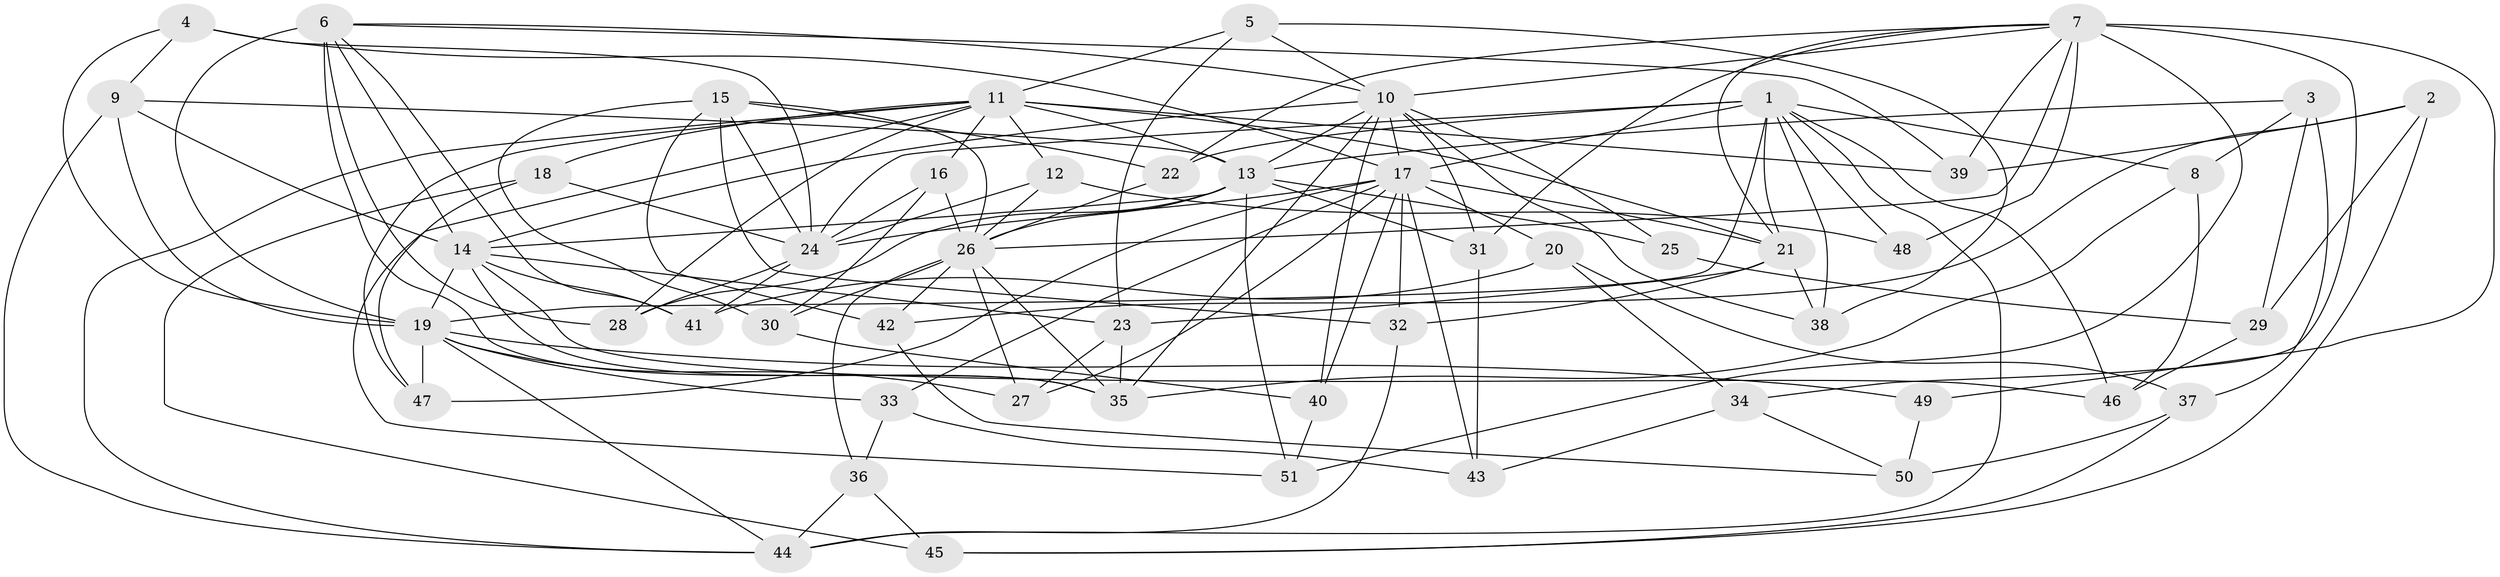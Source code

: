// original degree distribution, {4: 1.0}
// Generated by graph-tools (version 1.1) at 2025/54/03/04/25 22:54:01]
// undirected, 51 vertices, 139 edges
graph export_dot {
  node [color=gray90,style=filled];
  1;
  2;
  3;
  4;
  5;
  6;
  7;
  8;
  9;
  10;
  11;
  12;
  13;
  14;
  15;
  16;
  17;
  18;
  19;
  20;
  21;
  22;
  23;
  24;
  25;
  26;
  27;
  28;
  29;
  30;
  31;
  32;
  33;
  34;
  35;
  36;
  37;
  38;
  39;
  40;
  41;
  42;
  43;
  44;
  45;
  46;
  47;
  48;
  49;
  50;
  51;
  1 -- 8 [weight=1.0];
  1 -- 17 [weight=1.0];
  1 -- 19 [weight=1.0];
  1 -- 21 [weight=1.0];
  1 -- 22 [weight=1.0];
  1 -- 24 [weight=1.0];
  1 -- 38 [weight=1.0];
  1 -- 44 [weight=1.0];
  1 -- 46 [weight=1.0];
  1 -- 48 [weight=1.0];
  2 -- 29 [weight=1.0];
  2 -- 39 [weight=1.0];
  2 -- 42 [weight=1.0];
  2 -- 45 [weight=1.0];
  3 -- 8 [weight=1.0];
  3 -- 13 [weight=1.0];
  3 -- 29 [weight=1.0];
  3 -- 37 [weight=1.0];
  4 -- 9 [weight=1.0];
  4 -- 17 [weight=1.0];
  4 -- 19 [weight=1.0];
  4 -- 24 [weight=1.0];
  5 -- 10 [weight=1.0];
  5 -- 11 [weight=1.0];
  5 -- 23 [weight=1.0];
  5 -- 38 [weight=1.0];
  6 -- 10 [weight=1.0];
  6 -- 14 [weight=2.0];
  6 -- 19 [weight=1.0];
  6 -- 28 [weight=1.0];
  6 -- 35 [weight=1.0];
  6 -- 39 [weight=1.0];
  6 -- 41 [weight=1.0];
  7 -- 10 [weight=1.0];
  7 -- 21 [weight=1.0];
  7 -- 22 [weight=1.0];
  7 -- 26 [weight=1.0];
  7 -- 31 [weight=1.0];
  7 -- 34 [weight=1.0];
  7 -- 39 [weight=1.0];
  7 -- 48 [weight=2.0];
  7 -- 49 [weight=2.0];
  7 -- 51 [weight=1.0];
  8 -- 35 [weight=1.0];
  8 -- 46 [weight=1.0];
  9 -- 13 [weight=1.0];
  9 -- 14 [weight=2.0];
  9 -- 19 [weight=3.0];
  9 -- 44 [weight=1.0];
  10 -- 13 [weight=1.0];
  10 -- 14 [weight=1.0];
  10 -- 17 [weight=1.0];
  10 -- 25 [weight=2.0];
  10 -- 31 [weight=1.0];
  10 -- 35 [weight=1.0];
  10 -- 38 [weight=1.0];
  10 -- 40 [weight=1.0];
  11 -- 12 [weight=1.0];
  11 -- 13 [weight=1.0];
  11 -- 16 [weight=1.0];
  11 -- 18 [weight=1.0];
  11 -- 21 [weight=2.0];
  11 -- 28 [weight=1.0];
  11 -- 39 [weight=1.0];
  11 -- 44 [weight=1.0];
  11 -- 47 [weight=1.0];
  11 -- 51 [weight=1.0];
  12 -- 24 [weight=1.0];
  12 -- 26 [weight=1.0];
  12 -- 48 [weight=1.0];
  13 -- 14 [weight=1.0];
  13 -- 25 [weight=1.0];
  13 -- 26 [weight=1.0];
  13 -- 28 [weight=1.0];
  13 -- 31 [weight=1.0];
  13 -- 51 [weight=1.0];
  14 -- 19 [weight=1.0];
  14 -- 23 [weight=2.0];
  14 -- 35 [weight=1.0];
  14 -- 41 [weight=1.0];
  14 -- 46 [weight=1.0];
  15 -- 22 [weight=1.0];
  15 -- 24 [weight=2.0];
  15 -- 26 [weight=2.0];
  15 -- 30 [weight=1.0];
  15 -- 32 [weight=1.0];
  15 -- 42 [weight=1.0];
  16 -- 24 [weight=1.0];
  16 -- 26 [weight=1.0];
  16 -- 30 [weight=1.0];
  17 -- 20 [weight=1.0];
  17 -- 21 [weight=1.0];
  17 -- 24 [weight=1.0];
  17 -- 27 [weight=1.0];
  17 -- 32 [weight=1.0];
  17 -- 33 [weight=1.0];
  17 -- 40 [weight=1.0];
  17 -- 43 [weight=1.0];
  17 -- 47 [weight=1.0];
  18 -- 24 [weight=1.0];
  18 -- 45 [weight=1.0];
  18 -- 47 [weight=1.0];
  19 -- 27 [weight=1.0];
  19 -- 33 [weight=1.0];
  19 -- 44 [weight=1.0];
  19 -- 47 [weight=1.0];
  19 -- 49 [weight=1.0];
  20 -- 34 [weight=1.0];
  20 -- 37 [weight=1.0];
  20 -- 41 [weight=1.0];
  21 -- 23 [weight=1.0];
  21 -- 32 [weight=1.0];
  21 -- 38 [weight=1.0];
  22 -- 26 [weight=1.0];
  23 -- 27 [weight=1.0];
  23 -- 35 [weight=1.0];
  24 -- 28 [weight=1.0];
  24 -- 41 [weight=1.0];
  25 -- 29 [weight=1.0];
  26 -- 27 [weight=1.0];
  26 -- 30 [weight=1.0];
  26 -- 35 [weight=1.0];
  26 -- 36 [weight=1.0];
  26 -- 42 [weight=1.0];
  29 -- 46 [weight=1.0];
  30 -- 40 [weight=1.0];
  31 -- 43 [weight=1.0];
  32 -- 44 [weight=1.0];
  33 -- 36 [weight=1.0];
  33 -- 43 [weight=1.0];
  34 -- 43 [weight=1.0];
  34 -- 50 [weight=1.0];
  36 -- 44 [weight=1.0];
  36 -- 45 [weight=1.0];
  37 -- 45 [weight=1.0];
  37 -- 50 [weight=1.0];
  40 -- 51 [weight=1.0];
  42 -- 50 [weight=1.0];
  49 -- 50 [weight=1.0];
}
